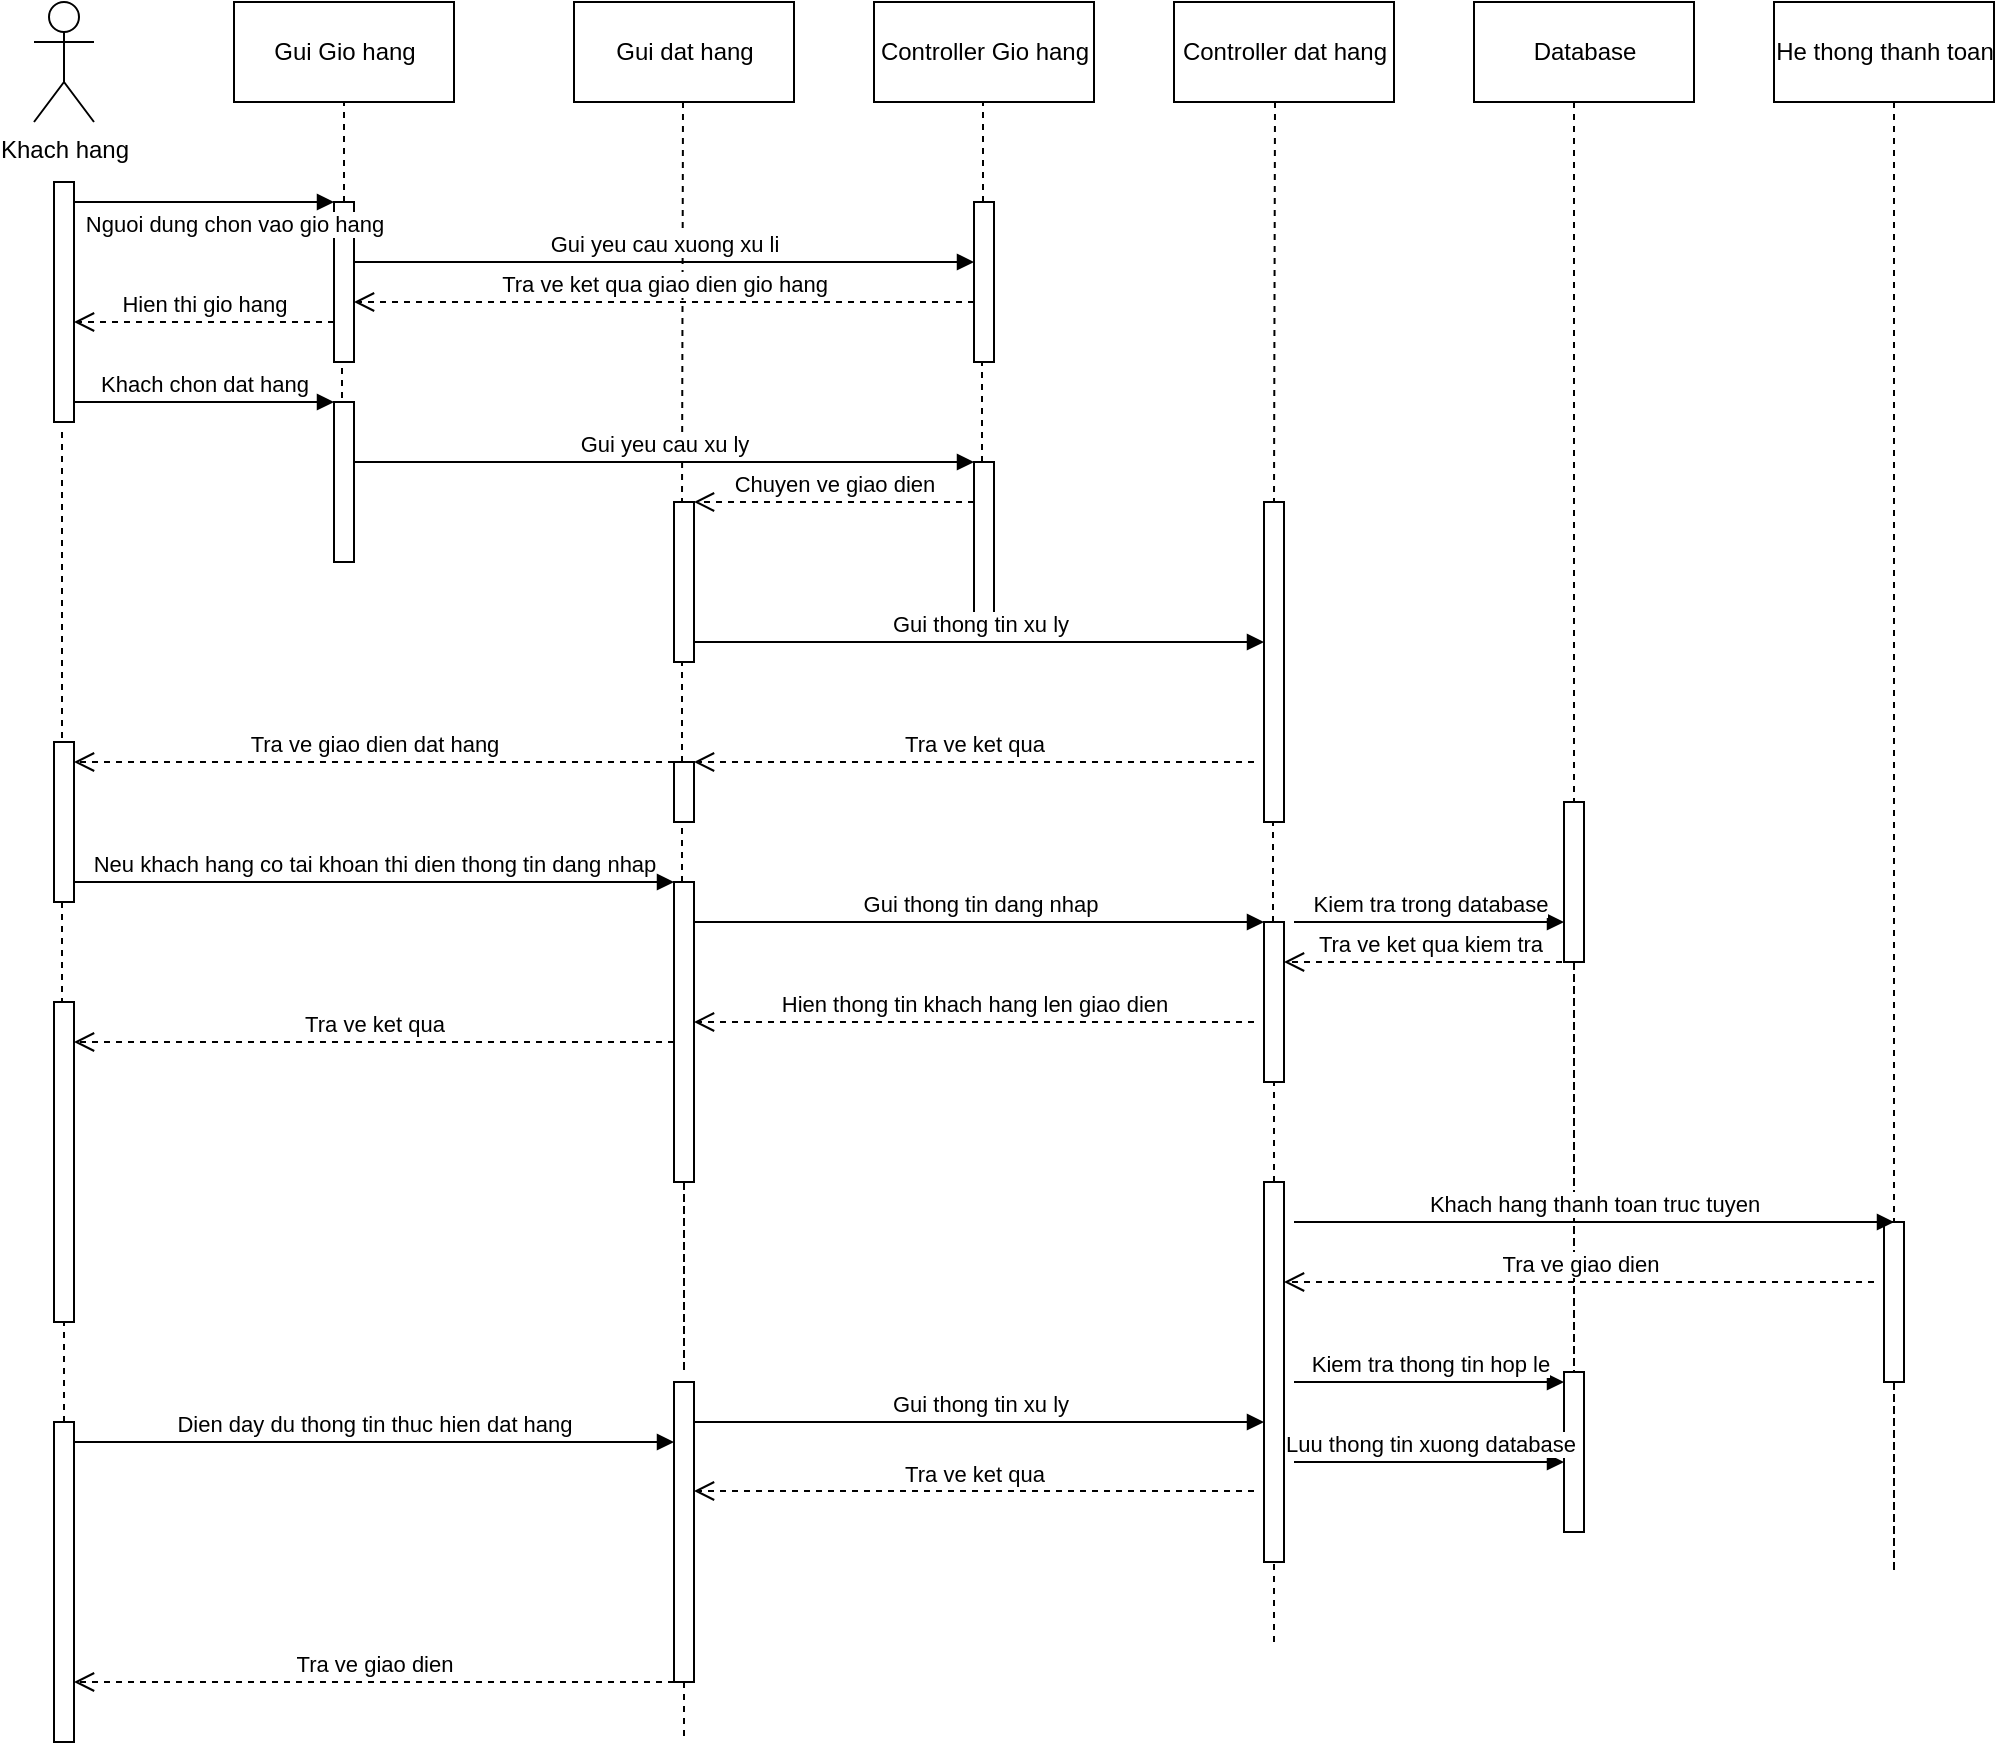 <mxfile version="12.3.3" type="device" pages="1"><diagram id="QVBlOx5ICsiVLAhEHYBn" name="Page-1"><mxGraphModel dx="1236" dy="617" grid="1" gridSize="10" guides="1" tooltips="1" connect="1" arrows="1" fold="1" page="1" pageScale="1" pageWidth="850" pageHeight="1100" math="0" shadow="0"><root><mxCell id="0"/><mxCell id="1" parent="0"/><mxCell id="bpmFEQMnwGxwJ8ATSg_G-1" value="Khach hang" style="shape=umlActor;verticalLabelPosition=bottom;labelBackgroundColor=#ffffff;verticalAlign=top;html=1;outlineConnect=0;" parent="1" vertex="1"><mxGeometry x="20" y="20" width="30" height="60" as="geometry"/></mxCell><mxCell id="bpmFEQMnwGxwJ8ATSg_G-10" value="Gui Gio hang" style="html=1;" parent="1" vertex="1"><mxGeometry x="120" y="20" width="110" height="50" as="geometry"/></mxCell><mxCell id="bpmFEQMnwGxwJ8ATSg_G-11" value="Gui dat hang" style="html=1;" parent="1" vertex="1"><mxGeometry x="290" y="20" width="110" height="50" as="geometry"/></mxCell><mxCell id="bpmFEQMnwGxwJ8ATSg_G-12" value="Controller Gio hang" style="html=1;" parent="1" vertex="1"><mxGeometry x="440" y="20" width="110" height="50" as="geometry"/></mxCell><mxCell id="bpmFEQMnwGxwJ8ATSg_G-13" value="Controller dat hang" style="html=1;" parent="1" vertex="1"><mxGeometry x="590" y="20" width="110" height="50" as="geometry"/></mxCell><mxCell id="bpmFEQMnwGxwJ8ATSg_G-14" value="Database" style="html=1;" parent="1" vertex="1"><mxGeometry x="740" y="20" width="110" height="50" as="geometry"/></mxCell><mxCell id="bpmFEQMnwGxwJ8ATSg_G-17" value="He thong thanh toan" style="html=1;" parent="1" vertex="1"><mxGeometry x="890" y="20" width="110" height="50" as="geometry"/></mxCell><mxCell id="bpmFEQMnwGxwJ8ATSg_G-18" value="" style="html=1;points=[];perimeter=orthogonalPerimeter;" parent="1" vertex="1"><mxGeometry x="30" y="110" width="10" height="120" as="geometry"/></mxCell><mxCell id="bpmFEQMnwGxwJ8ATSg_G-19" value="" style="endArrow=none;dashed=1;html=1;" parent="1" edge="1"><mxGeometry width="50" height="50" relative="1" as="geometry"><mxPoint x="175" y="120" as="sourcePoint"/><mxPoint x="175" y="70" as="targetPoint"/></mxGeometry></mxCell><mxCell id="bpmFEQMnwGxwJ8ATSg_G-20" value="" style="html=1;points=[];perimeter=orthogonalPerimeter;" parent="1" vertex="1"><mxGeometry x="170" y="120" width="10" height="80" as="geometry"/></mxCell><mxCell id="bpmFEQMnwGxwJ8ATSg_G-23" value="" style="endArrow=none;dashed=1;html=1;" parent="1" edge="1"><mxGeometry width="50" height="50" relative="1" as="geometry"><mxPoint x="174" y="230" as="sourcePoint"/><mxPoint x="174" y="200" as="targetPoint"/></mxGeometry></mxCell><mxCell id="bpmFEQMnwGxwJ8ATSg_G-24" value="" style="html=1;points=[];perimeter=orthogonalPerimeter;" parent="1" vertex="1"><mxGeometry x="170" y="220" width="10" height="80" as="geometry"/></mxCell><mxCell id="bpmFEQMnwGxwJ8ATSg_G-25" value="" style="endArrow=none;dashed=1;html=1;" parent="1" target="bpmFEQMnwGxwJ8ATSg_G-27" edge="1"><mxGeometry width="50" height="50" relative="1" as="geometry"><mxPoint x="34" y="235" as="sourcePoint"/><mxPoint x="34" y="345" as="targetPoint"/><Array as="points"><mxPoint x="34" y="235"/></Array></mxGeometry></mxCell><mxCell id="bpmFEQMnwGxwJ8ATSg_G-27" value="" style="html=1;points=[];perimeter=orthogonalPerimeter;" parent="1" vertex="1"><mxGeometry x="30" y="390" width="10" height="80" as="geometry"/></mxCell><mxCell id="bpmFEQMnwGxwJ8ATSg_G-28" value="" style="endArrow=none;dashed=1;html=1;" parent="1" edge="1"><mxGeometry width="50" height="50" relative="1" as="geometry"><mxPoint x="34" y="470" as="sourcePoint"/><mxPoint x="34" y="530" as="targetPoint"/><Array as="points"><mxPoint x="34" y="470"/></Array></mxGeometry></mxCell><mxCell id="bpmFEQMnwGxwJ8ATSg_G-29" value="" style="html=1;points=[];perimeter=orthogonalPerimeter;" parent="1" vertex="1"><mxGeometry x="30" y="520" width="10" height="160" as="geometry"/></mxCell><mxCell id="bpmFEQMnwGxwJ8ATSg_G-30" value="" style="endArrow=none;dashed=1;html=1;" parent="1" edge="1"><mxGeometry width="50" height="50" relative="1" as="geometry"><mxPoint x="35" y="730" as="sourcePoint"/><mxPoint x="35" y="680" as="targetPoint"/></mxGeometry></mxCell><mxCell id="bpmFEQMnwGxwJ8ATSg_G-31" value="" style="html=1;points=[];perimeter=orthogonalPerimeter;" parent="1" vertex="1"><mxGeometry x="30" y="730" width="10" height="160" as="geometry"/></mxCell><mxCell id="bpmFEQMnwGxwJ8ATSg_G-32" value="" style="endArrow=none;dashed=1;html=1;" parent="1" edge="1"><mxGeometry width="50" height="50" relative="1" as="geometry"><mxPoint x="344.5" y="70" as="sourcePoint"/><mxPoint x="344" y="270" as="targetPoint"/><Array as="points"><mxPoint x="344.5" y="70"/></Array></mxGeometry></mxCell><mxCell id="bpmFEQMnwGxwJ8ATSg_G-33" value="" style="html=1;points=[];perimeter=orthogonalPerimeter;" parent="1" vertex="1"><mxGeometry x="340" y="270" width="10" height="80" as="geometry"/></mxCell><mxCell id="bpmFEQMnwGxwJ8ATSg_G-34" value="" style="endArrow=none;dashed=1;html=1;" parent="1" edge="1"><mxGeometry width="50" height="50" relative="1" as="geometry"><mxPoint x="344" y="400" as="sourcePoint"/><mxPoint x="344" y="350" as="targetPoint"/></mxGeometry></mxCell><mxCell id="bpmFEQMnwGxwJ8ATSg_G-35" value="" style="html=1;points=[];perimeter=orthogonalPerimeter;" parent="1" vertex="1"><mxGeometry x="340" y="400" width="10" height="30" as="geometry"/></mxCell><mxCell id="bpmFEQMnwGxwJ8ATSg_G-39" value="" style="endArrow=none;dashed=1;html=1;" parent="1" edge="1"><mxGeometry width="50" height="50" relative="1" as="geometry"><mxPoint x="344" y="460" as="sourcePoint"/><mxPoint x="344" y="430" as="targetPoint"/></mxGeometry></mxCell><mxCell id="bpmFEQMnwGxwJ8ATSg_G-40" value="" style="html=1;points=[];perimeter=orthogonalPerimeter;" parent="1" vertex="1"><mxGeometry x="340" y="460" width="10" height="150" as="geometry"/></mxCell><mxCell id="bpmFEQMnwGxwJ8ATSg_G-43" value="" style="endArrow=none;dashed=1;html=1;" parent="1" edge="1"><mxGeometry width="50" height="50" relative="1" as="geometry"><mxPoint x="345" y="610" as="sourcePoint"/><mxPoint x="345" y="610" as="targetPoint"/><Array as="points"><mxPoint x="345" y="710"/></Array></mxGeometry></mxCell><mxCell id="bpmFEQMnwGxwJ8ATSg_G-44" value="" style="html=1;points=[];perimeter=orthogonalPerimeter;" parent="1" vertex="1"><mxGeometry x="340" y="710" width="10" height="150" as="geometry"/></mxCell><mxCell id="bpmFEQMnwGxwJ8ATSg_G-47" value="" style="endArrow=none;dashed=1;html=1;" parent="1" edge="1"><mxGeometry width="50" height="50" relative="1" as="geometry"><mxPoint x="345" y="860" as="sourcePoint"/><mxPoint x="345" y="890" as="targetPoint"/></mxGeometry></mxCell><mxCell id="bpmFEQMnwGxwJ8ATSg_G-49" value="" style="endArrow=none;dashed=1;html=1;" parent="1" edge="1"><mxGeometry width="50" height="50" relative="1" as="geometry"><mxPoint x="494.5" y="120" as="sourcePoint"/><mxPoint x="494.5" y="70" as="targetPoint"/></mxGeometry></mxCell><mxCell id="bpmFEQMnwGxwJ8ATSg_G-50" value="" style="html=1;points=[];perimeter=orthogonalPerimeter;" parent="1" vertex="1"><mxGeometry x="490" y="120" width="10" height="80" as="geometry"/></mxCell><mxCell id="bpmFEQMnwGxwJ8ATSg_G-51" value="" style="endArrow=none;dashed=1;html=1;" parent="1" edge="1"><mxGeometry width="50" height="50" relative="1" as="geometry"><mxPoint x="494" y="250" as="sourcePoint"/><mxPoint x="494" y="200" as="targetPoint"/></mxGeometry></mxCell><mxCell id="bpmFEQMnwGxwJ8ATSg_G-52" value="" style="html=1;points=[];perimeter=orthogonalPerimeter;" parent="1" vertex="1"><mxGeometry x="490" y="250" width="10" height="80" as="geometry"/></mxCell><mxCell id="bpmFEQMnwGxwJ8ATSg_G-53" value="" style="endArrow=none;dashed=1;html=1;" parent="1" edge="1"><mxGeometry width="50" height="50" relative="1" as="geometry"><mxPoint x="640.5" y="70" as="sourcePoint"/><mxPoint x="640" y="270" as="targetPoint"/><Array as="points"><mxPoint x="640.5" y="70"/></Array></mxGeometry></mxCell><mxCell id="bpmFEQMnwGxwJ8ATSg_G-54" value="" style="html=1;points=[];perimeter=orthogonalPerimeter;" parent="1" vertex="1"><mxGeometry x="635" y="270" width="10" height="160" as="geometry"/></mxCell><mxCell id="bpmFEQMnwGxwJ8ATSg_G-55" value="" style="endArrow=none;dashed=1;html=1;" parent="1" edge="1"><mxGeometry width="50" height="50" relative="1" as="geometry"><mxPoint x="639.5" y="480" as="sourcePoint"/><mxPoint x="639.5" y="430" as="targetPoint"/></mxGeometry></mxCell><mxCell id="bpmFEQMnwGxwJ8ATSg_G-56" value="" style="html=1;points=[];perimeter=orthogonalPerimeter;" parent="1" vertex="1"><mxGeometry x="635" y="480" width="10" height="80" as="geometry"/></mxCell><mxCell id="bpmFEQMnwGxwJ8ATSg_G-58" value="" style="endArrow=none;dashed=1;html=1;" parent="1" edge="1"><mxGeometry width="50" height="50" relative="1" as="geometry"><mxPoint x="640" y="610" as="sourcePoint"/><mxPoint x="640" y="560" as="targetPoint"/></mxGeometry></mxCell><mxCell id="bpmFEQMnwGxwJ8ATSg_G-59" value="" style="html=1;points=[];perimeter=orthogonalPerimeter;" parent="1" vertex="1"><mxGeometry x="635" y="610" width="10" height="190" as="geometry"/></mxCell><mxCell id="bpmFEQMnwGxwJ8ATSg_G-60" value="" style="endArrow=none;dashed=1;html=1;" parent="1" edge="1"><mxGeometry width="50" height="50" relative="1" as="geometry"><mxPoint x="640" y="840" as="sourcePoint"/><mxPoint x="640" y="800" as="targetPoint"/></mxGeometry></mxCell><mxCell id="bpmFEQMnwGxwJ8ATSg_G-62" value="" style="endArrow=none;dashed=1;html=1;" parent="1" edge="1"><mxGeometry width="50" height="50" relative="1" as="geometry"><mxPoint x="790" y="70" as="sourcePoint"/><mxPoint x="790" y="430" as="targetPoint"/><Array as="points"><mxPoint x="790" y="70"/></Array></mxGeometry></mxCell><mxCell id="bpmFEQMnwGxwJ8ATSg_G-63" value="" style="html=1;points=[];perimeter=orthogonalPerimeter;" parent="1" vertex="1"><mxGeometry x="785" y="420" width="10" height="80" as="geometry"/></mxCell><mxCell id="bpmFEQMnwGxwJ8ATSg_G-66" value="" style="endArrow=none;dashed=1;html=1;" parent="1" edge="1"><mxGeometry width="50" height="50" relative="1" as="geometry"><mxPoint x="790" y="500" as="sourcePoint"/><mxPoint x="790" y="500" as="targetPoint"/><Array as="points"><mxPoint x="790" y="720"/></Array></mxGeometry></mxCell><mxCell id="bpmFEQMnwGxwJ8ATSg_G-67" value="" style="html=1;points=[];perimeter=orthogonalPerimeter;" parent="1" vertex="1"><mxGeometry x="785" y="705" width="10" height="80" as="geometry"/></mxCell><mxCell id="bpmFEQMnwGxwJ8ATSg_G-70" value="" style="endArrow=none;dashed=1;html=1;" parent="1" edge="1"><mxGeometry width="50" height="50" relative="1" as="geometry"><mxPoint x="950" y="70" as="sourcePoint"/><mxPoint x="950" y="630" as="targetPoint"/><Array as="points"><mxPoint x="950" y="70"/></Array></mxGeometry></mxCell><mxCell id="bpmFEQMnwGxwJ8ATSg_G-71" value="" style="html=1;points=[];perimeter=orthogonalPerimeter;" parent="1" vertex="1"><mxGeometry x="945" y="630" width="10" height="80" as="geometry"/></mxCell><mxCell id="bpmFEQMnwGxwJ8ATSg_G-72" value="" style="endArrow=none;dashed=1;html=1;" parent="1" edge="1"><mxGeometry width="50" height="50" relative="1" as="geometry"><mxPoint x="950" y="710" as="sourcePoint"/><mxPoint x="950" y="710" as="targetPoint"/><Array as="points"><mxPoint x="950" y="810"/></Array></mxGeometry></mxCell><mxCell id="PvlwsSi8NGy-7JF5sRDG-1" value="Nguoi dung chon vao gio hang" style="html=1;verticalAlign=bottom;endArrow=block;entryX=0;entryY=0;entryDx=0;entryDy=0;entryPerimeter=0;" parent="1" target="bpmFEQMnwGxwJ8ATSg_G-20" edge="1"><mxGeometry x="0.231" y="-20" width="80" relative="1" as="geometry"><mxPoint x="40" y="120" as="sourcePoint"/><mxPoint x="120" y="120" as="targetPoint"/><mxPoint as="offset"/></mxGeometry></mxCell><mxCell id="PvlwsSi8NGy-7JF5sRDG-2" value="Hien thi gio hang" style="html=1;verticalAlign=bottom;endArrow=open;dashed=1;endSize=8;" parent="1" target="bpmFEQMnwGxwJ8ATSg_G-18" edge="1"><mxGeometry relative="1" as="geometry"><mxPoint x="170" y="180" as="sourcePoint"/><mxPoint x="90" y="180" as="targetPoint"/></mxGeometry></mxCell><mxCell id="PvlwsSi8NGy-7JF5sRDG-3" value="Gui yeu cau xuong xu li" style="html=1;verticalAlign=bottom;endArrow=block;" parent="1" target="bpmFEQMnwGxwJ8ATSg_G-50" edge="1"><mxGeometry width="80" relative="1" as="geometry"><mxPoint x="180" y="150" as="sourcePoint"/><mxPoint x="260" y="150" as="targetPoint"/></mxGeometry></mxCell><mxCell id="PvlwsSi8NGy-7JF5sRDG-4" value="Tra ve ket qua giao dien gio hang" style="html=1;verticalAlign=bottom;endArrow=open;dashed=1;endSize=8;" parent="1" target="bpmFEQMnwGxwJ8ATSg_G-20" edge="1"><mxGeometry relative="1" as="geometry"><mxPoint x="490" y="170" as="sourcePoint"/><mxPoint x="410" y="170" as="targetPoint"/></mxGeometry></mxCell><mxCell id="PvlwsSi8NGy-7JF5sRDG-5" value="Khach chon dat hang" style="html=1;verticalAlign=bottom;endArrow=block;" parent="1" edge="1"><mxGeometry width="80" relative="1" as="geometry"><mxPoint x="40" y="220" as="sourcePoint"/><mxPoint x="170" y="220" as="targetPoint"/></mxGeometry></mxCell><mxCell id="PvlwsSi8NGy-7JF5sRDG-6" value="Gui yeu cau xu ly" style="html=1;verticalAlign=bottom;endArrow=block;" parent="1" edge="1"><mxGeometry width="80" relative="1" as="geometry"><mxPoint x="180" y="250" as="sourcePoint"/><mxPoint x="490" y="250" as="targetPoint"/></mxGeometry></mxCell><mxCell id="PvlwsSi8NGy-7JF5sRDG-7" value="Chuyen ve giao dien" style="html=1;verticalAlign=bottom;endArrow=open;dashed=1;endSize=8;" parent="1" target="bpmFEQMnwGxwJ8ATSg_G-33" edge="1"><mxGeometry relative="1" as="geometry"><mxPoint x="490" y="270" as="sourcePoint"/><mxPoint x="410" y="270" as="targetPoint"/></mxGeometry></mxCell><mxCell id="PvlwsSi8NGy-7JF5sRDG-8" value="Gui thong tin xu ly" style="html=1;verticalAlign=bottom;endArrow=block;" parent="1" target="bpmFEQMnwGxwJ8ATSg_G-54" edge="1"><mxGeometry width="80" relative="1" as="geometry"><mxPoint x="350" y="340" as="sourcePoint"/><mxPoint x="430" y="340" as="targetPoint"/></mxGeometry></mxCell><mxCell id="PvlwsSi8NGy-7JF5sRDG-9" value="Tra ve ket qua" style="html=1;verticalAlign=bottom;endArrow=open;dashed=1;endSize=8;" parent="1" target="bpmFEQMnwGxwJ8ATSg_G-35" edge="1"><mxGeometry relative="1" as="geometry"><mxPoint x="630" y="400" as="sourcePoint"/><mxPoint x="550" y="400" as="targetPoint"/></mxGeometry></mxCell><mxCell id="PvlwsSi8NGy-7JF5sRDG-10" value="Tra ve giao dien dat hang" style="html=1;verticalAlign=bottom;endArrow=open;dashed=1;endSize=8;" parent="1" target="bpmFEQMnwGxwJ8ATSg_G-27" edge="1"><mxGeometry relative="1" as="geometry"><mxPoint x="340" y="400" as="sourcePoint"/><mxPoint x="260" y="400" as="targetPoint"/></mxGeometry></mxCell><mxCell id="PvlwsSi8NGy-7JF5sRDG-11" value="Neu khach hang co tai khoan thi dien thong tin dang nhap" style="html=1;verticalAlign=bottom;endArrow=block;" parent="1" edge="1"><mxGeometry width="80" relative="1" as="geometry"><mxPoint x="40" y="460" as="sourcePoint"/><mxPoint x="340" y="460" as="targetPoint"/></mxGeometry></mxCell><mxCell id="PvlwsSi8NGy-7JF5sRDG-12" value="Gui thong tin dang nhap" style="html=1;verticalAlign=bottom;endArrow=block;" parent="1" target="bpmFEQMnwGxwJ8ATSg_G-56" edge="1"><mxGeometry width="80" relative="1" as="geometry"><mxPoint x="350" y="480" as="sourcePoint"/><mxPoint x="430" y="480" as="targetPoint"/></mxGeometry></mxCell><mxCell id="PvlwsSi8NGy-7JF5sRDG-13" value="Kiem tra trong database" style="html=1;verticalAlign=bottom;endArrow=block;" parent="1" target="bpmFEQMnwGxwJ8ATSg_G-63" edge="1"><mxGeometry width="80" relative="1" as="geometry"><mxPoint x="650" y="480" as="sourcePoint"/><mxPoint x="730" y="480" as="targetPoint"/></mxGeometry></mxCell><mxCell id="PvlwsSi8NGy-7JF5sRDG-14" value="Tra ve ket qua kiem tra" style="html=1;verticalAlign=bottom;endArrow=open;dashed=1;endSize=8;" parent="1" target="bpmFEQMnwGxwJ8ATSg_G-56" edge="1"><mxGeometry relative="1" as="geometry"><mxPoint x="790" y="500" as="sourcePoint"/><mxPoint x="710" y="500" as="targetPoint"/></mxGeometry></mxCell><mxCell id="PvlwsSi8NGy-7JF5sRDG-15" value="Hien thong tin khach hang len giao dien" style="html=1;verticalAlign=bottom;endArrow=open;dashed=1;endSize=8;" parent="1" target="bpmFEQMnwGxwJ8ATSg_G-40" edge="1"><mxGeometry relative="1" as="geometry"><mxPoint x="630" y="530" as="sourcePoint"/><mxPoint x="550" y="530" as="targetPoint"/></mxGeometry></mxCell><mxCell id="PvlwsSi8NGy-7JF5sRDG-16" value="Tra ve ket qua" style="html=1;verticalAlign=bottom;endArrow=open;dashed=1;endSize=8;" parent="1" target="bpmFEQMnwGxwJ8ATSg_G-29" edge="1"><mxGeometry relative="1" as="geometry"><mxPoint x="340" y="540" as="sourcePoint"/><mxPoint x="260" y="540" as="targetPoint"/></mxGeometry></mxCell><mxCell id="PvlwsSi8NGy-7JF5sRDG-17" value="Dien day du thong tin thuc hien dat hang" style="html=1;verticalAlign=bottom;endArrow=block;" parent="1" target="bpmFEQMnwGxwJ8ATSg_G-44" edge="1"><mxGeometry width="80" relative="1" as="geometry"><mxPoint x="40" y="740" as="sourcePoint"/><mxPoint x="120" y="740" as="targetPoint"/></mxGeometry></mxCell><mxCell id="PvlwsSi8NGy-7JF5sRDG-18" value="Tra ve giao dien" style="html=1;verticalAlign=bottom;endArrow=open;dashed=1;endSize=8;" parent="1" target="bpmFEQMnwGxwJ8ATSg_G-31" edge="1"><mxGeometry relative="1" as="geometry"><mxPoint x="340" y="860" as="sourcePoint"/><mxPoint x="260" y="860" as="targetPoint"/></mxGeometry></mxCell><mxCell id="PvlwsSi8NGy-7JF5sRDG-19" value="Gui thong tin xu ly" style="html=1;verticalAlign=bottom;endArrow=block;" parent="1" target="bpmFEQMnwGxwJ8ATSg_G-59" edge="1"><mxGeometry width="80" relative="1" as="geometry"><mxPoint x="350" y="730" as="sourcePoint"/><mxPoint x="430" y="730" as="targetPoint"/></mxGeometry></mxCell><mxCell id="PvlwsSi8NGy-7JF5sRDG-20" value="Tra ve ket qua" style="html=1;verticalAlign=bottom;endArrow=open;dashed=1;endSize=8;" parent="1" target="bpmFEQMnwGxwJ8ATSg_G-44" edge="1"><mxGeometry relative="1" as="geometry"><mxPoint x="630" y="764.5" as="sourcePoint"/><mxPoint x="550" y="764.5" as="targetPoint"/></mxGeometry></mxCell><mxCell id="ZRVIorkWGUyqKlN0oGGB-1" value="Khach hang thanh toan truc tuyen" style="html=1;verticalAlign=bottom;endArrow=block;" parent="1" edge="1"><mxGeometry width="80" relative="1" as="geometry"><mxPoint x="650" y="630" as="sourcePoint"/><mxPoint x="950" y="630" as="targetPoint"/></mxGeometry></mxCell><mxCell id="ZRVIorkWGUyqKlN0oGGB-2" value="Tra ve giao dien" style="html=1;verticalAlign=bottom;endArrow=open;dashed=1;endSize=8;" parent="1" target="bpmFEQMnwGxwJ8ATSg_G-59" edge="1"><mxGeometry relative="1" as="geometry"><mxPoint x="940" y="660" as="sourcePoint"/><mxPoint x="860" y="660" as="targetPoint"/></mxGeometry></mxCell><mxCell id="ZRVIorkWGUyqKlN0oGGB-3" value="Kiem tra thong tin hop le" style="html=1;verticalAlign=bottom;endArrow=block;" parent="1" target="bpmFEQMnwGxwJ8ATSg_G-67" edge="1"><mxGeometry width="80" relative="1" as="geometry"><mxPoint x="650" y="710" as="sourcePoint"/><mxPoint x="730" y="710" as="targetPoint"/></mxGeometry></mxCell><mxCell id="ZRVIorkWGUyqKlN0oGGB-4" value="Luu thong tin xuong database" style="html=1;verticalAlign=bottom;endArrow=block;" parent="1" target="bpmFEQMnwGxwJ8ATSg_G-67" edge="1"><mxGeometry width="80" relative="1" as="geometry"><mxPoint x="650" y="750" as="sourcePoint"/><mxPoint x="730" y="750" as="targetPoint"/></mxGeometry></mxCell></root></mxGraphModel></diagram></mxfile>